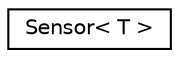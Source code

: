 digraph "Graphical Class Hierarchy"
{
 // LATEX_PDF_SIZE
  edge [fontname="Helvetica",fontsize="10",labelfontname="Helvetica",labelfontsize="10"];
  node [fontname="Helvetica",fontsize="10",shape=record];
  rankdir="LR";
  Node0 [label="Sensor\< T \>",height=0.2,width=0.4,color="black", fillcolor="white", style="filled",URL="$class_sensor.html",tooltip="Sensors base class."];
}
